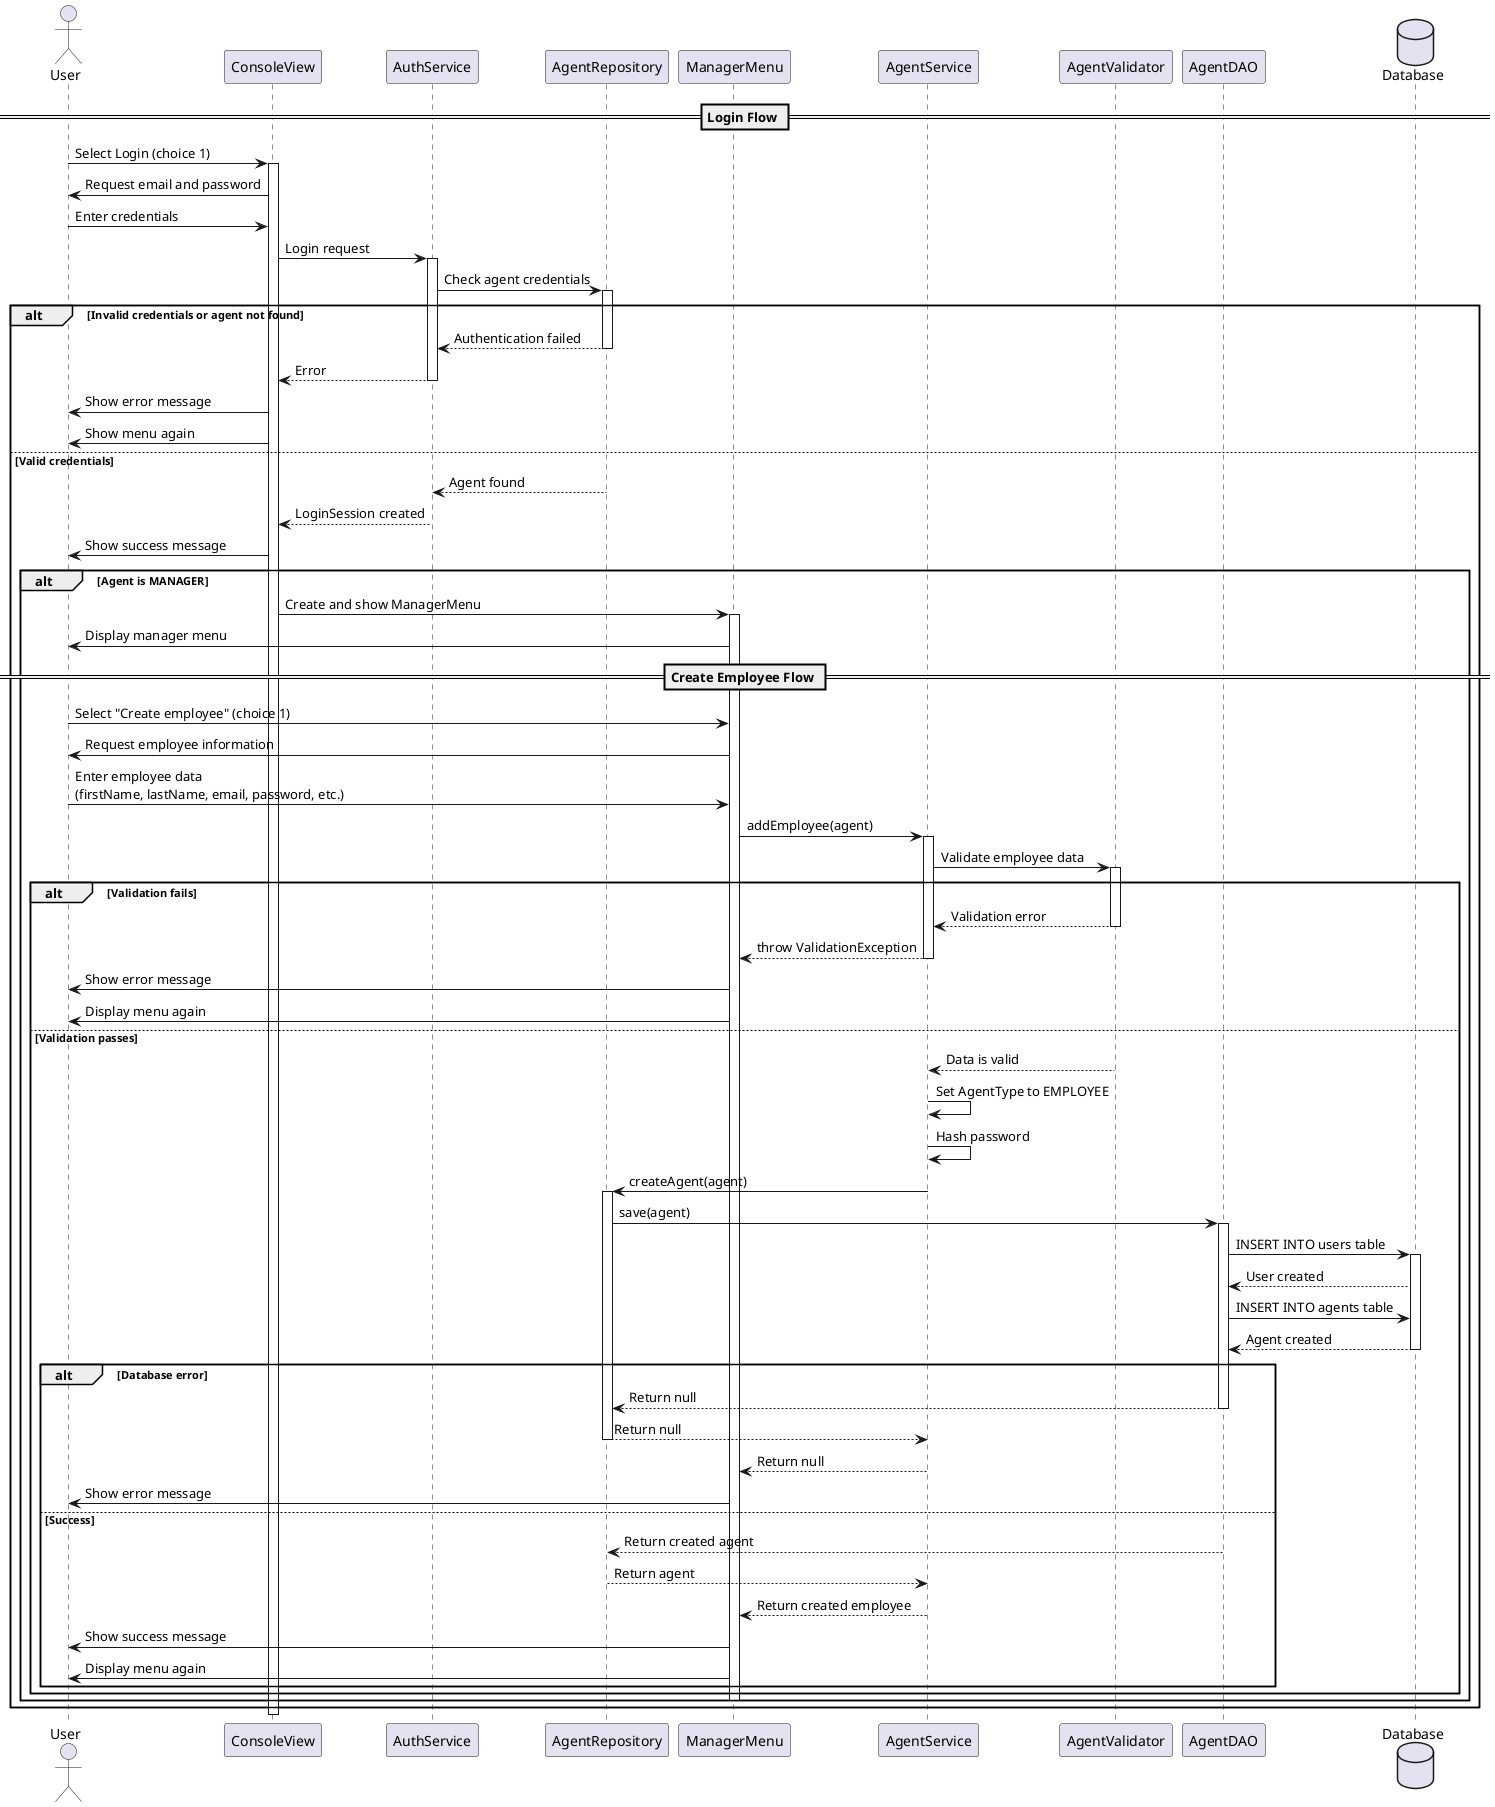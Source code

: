 @startuml
actor User
participant "ConsoleView" as CV
participant "AuthService" as AS
participant "AgentRepository" as AR
participant "ManagerMenu" as MM
participant "AgentService" as AGS
participant "AgentValidator" as AV
participant "AgentDAO" as DAO
database "Database" as DB

== Login Flow ==
User -> CV: Select Login (choice 1)
activate CV

CV -> User: Request email and password
User -> CV: Enter credentials

CV -> AS: Login request
activate AS

AS -> AR: Check agent credentials
activate AR

alt Invalid credentials or agent not found
    AR --> AS: Authentication failed
    deactivate AR
    AS --> CV: Error
    deactivate AS
    CV -> User: Show error message
    CV -> User: Show menu again

else Valid credentials
    AR --> AS: Agent found
    deactivate AR
    AS --> CV: LoginSession created
    deactivate AS

    CV -> User: Show success message

    alt Agent is MANAGER
        CV -> MM: Create and show ManagerMenu
        activate MM
        MM -> User: Display manager menu

        == Create Employee Flow ==
        User -> MM: Select "Create employee" (choice 1)

        MM -> User: Request employee information
        User -> MM: Enter employee data\n(firstName, lastName, email, password, etc.)

        MM -> AGS: addEmployee(agent)
        activate AGS

        AGS -> AV: Validate employee data
        activate AV

        alt Validation fails
            AV --> AGS: Validation error
            deactivate AV
            AGS --> MM: throw ValidationException
            deactivate AGS
            MM -> User: Show error message
            MM -> User: Display menu again

        else Validation passes
            AV --> AGS: Data is valid
            deactivate AV

            AGS -> AGS: Set AgentType to EMPLOYEE
            AGS -> AGS: Hash password

            AGS -> AR: createAgent(agent)
            activate AR

            AR -> DAO: save(agent)
            activate DAO

            DAO -> DB: INSERT INTO users table
            activate DB
            DB --> DAO: User created

            DAO -> DB: INSERT INTO agents table
            DB --> DAO: Agent created
            deactivate DB

            alt Database error
                DAO --> AR: Return null
                deactivate DAO
                AR --> AGS: Return null
                deactivate AR
                AGS --> MM: Return null
                deactivate AGS
                MM -> User: Show error message

            else Success
                DAO --> AR: Return created agent
                deactivate DAO
                AR --> AGS: Return agent
                deactivate AR
                AGS --> MM: Return created employee
                deactivate AGS
                MM -> User: Show success message
                MM -> User: Display menu again
            end
        end

        deactivate MM
    end
end

deactivate CV

@enduml